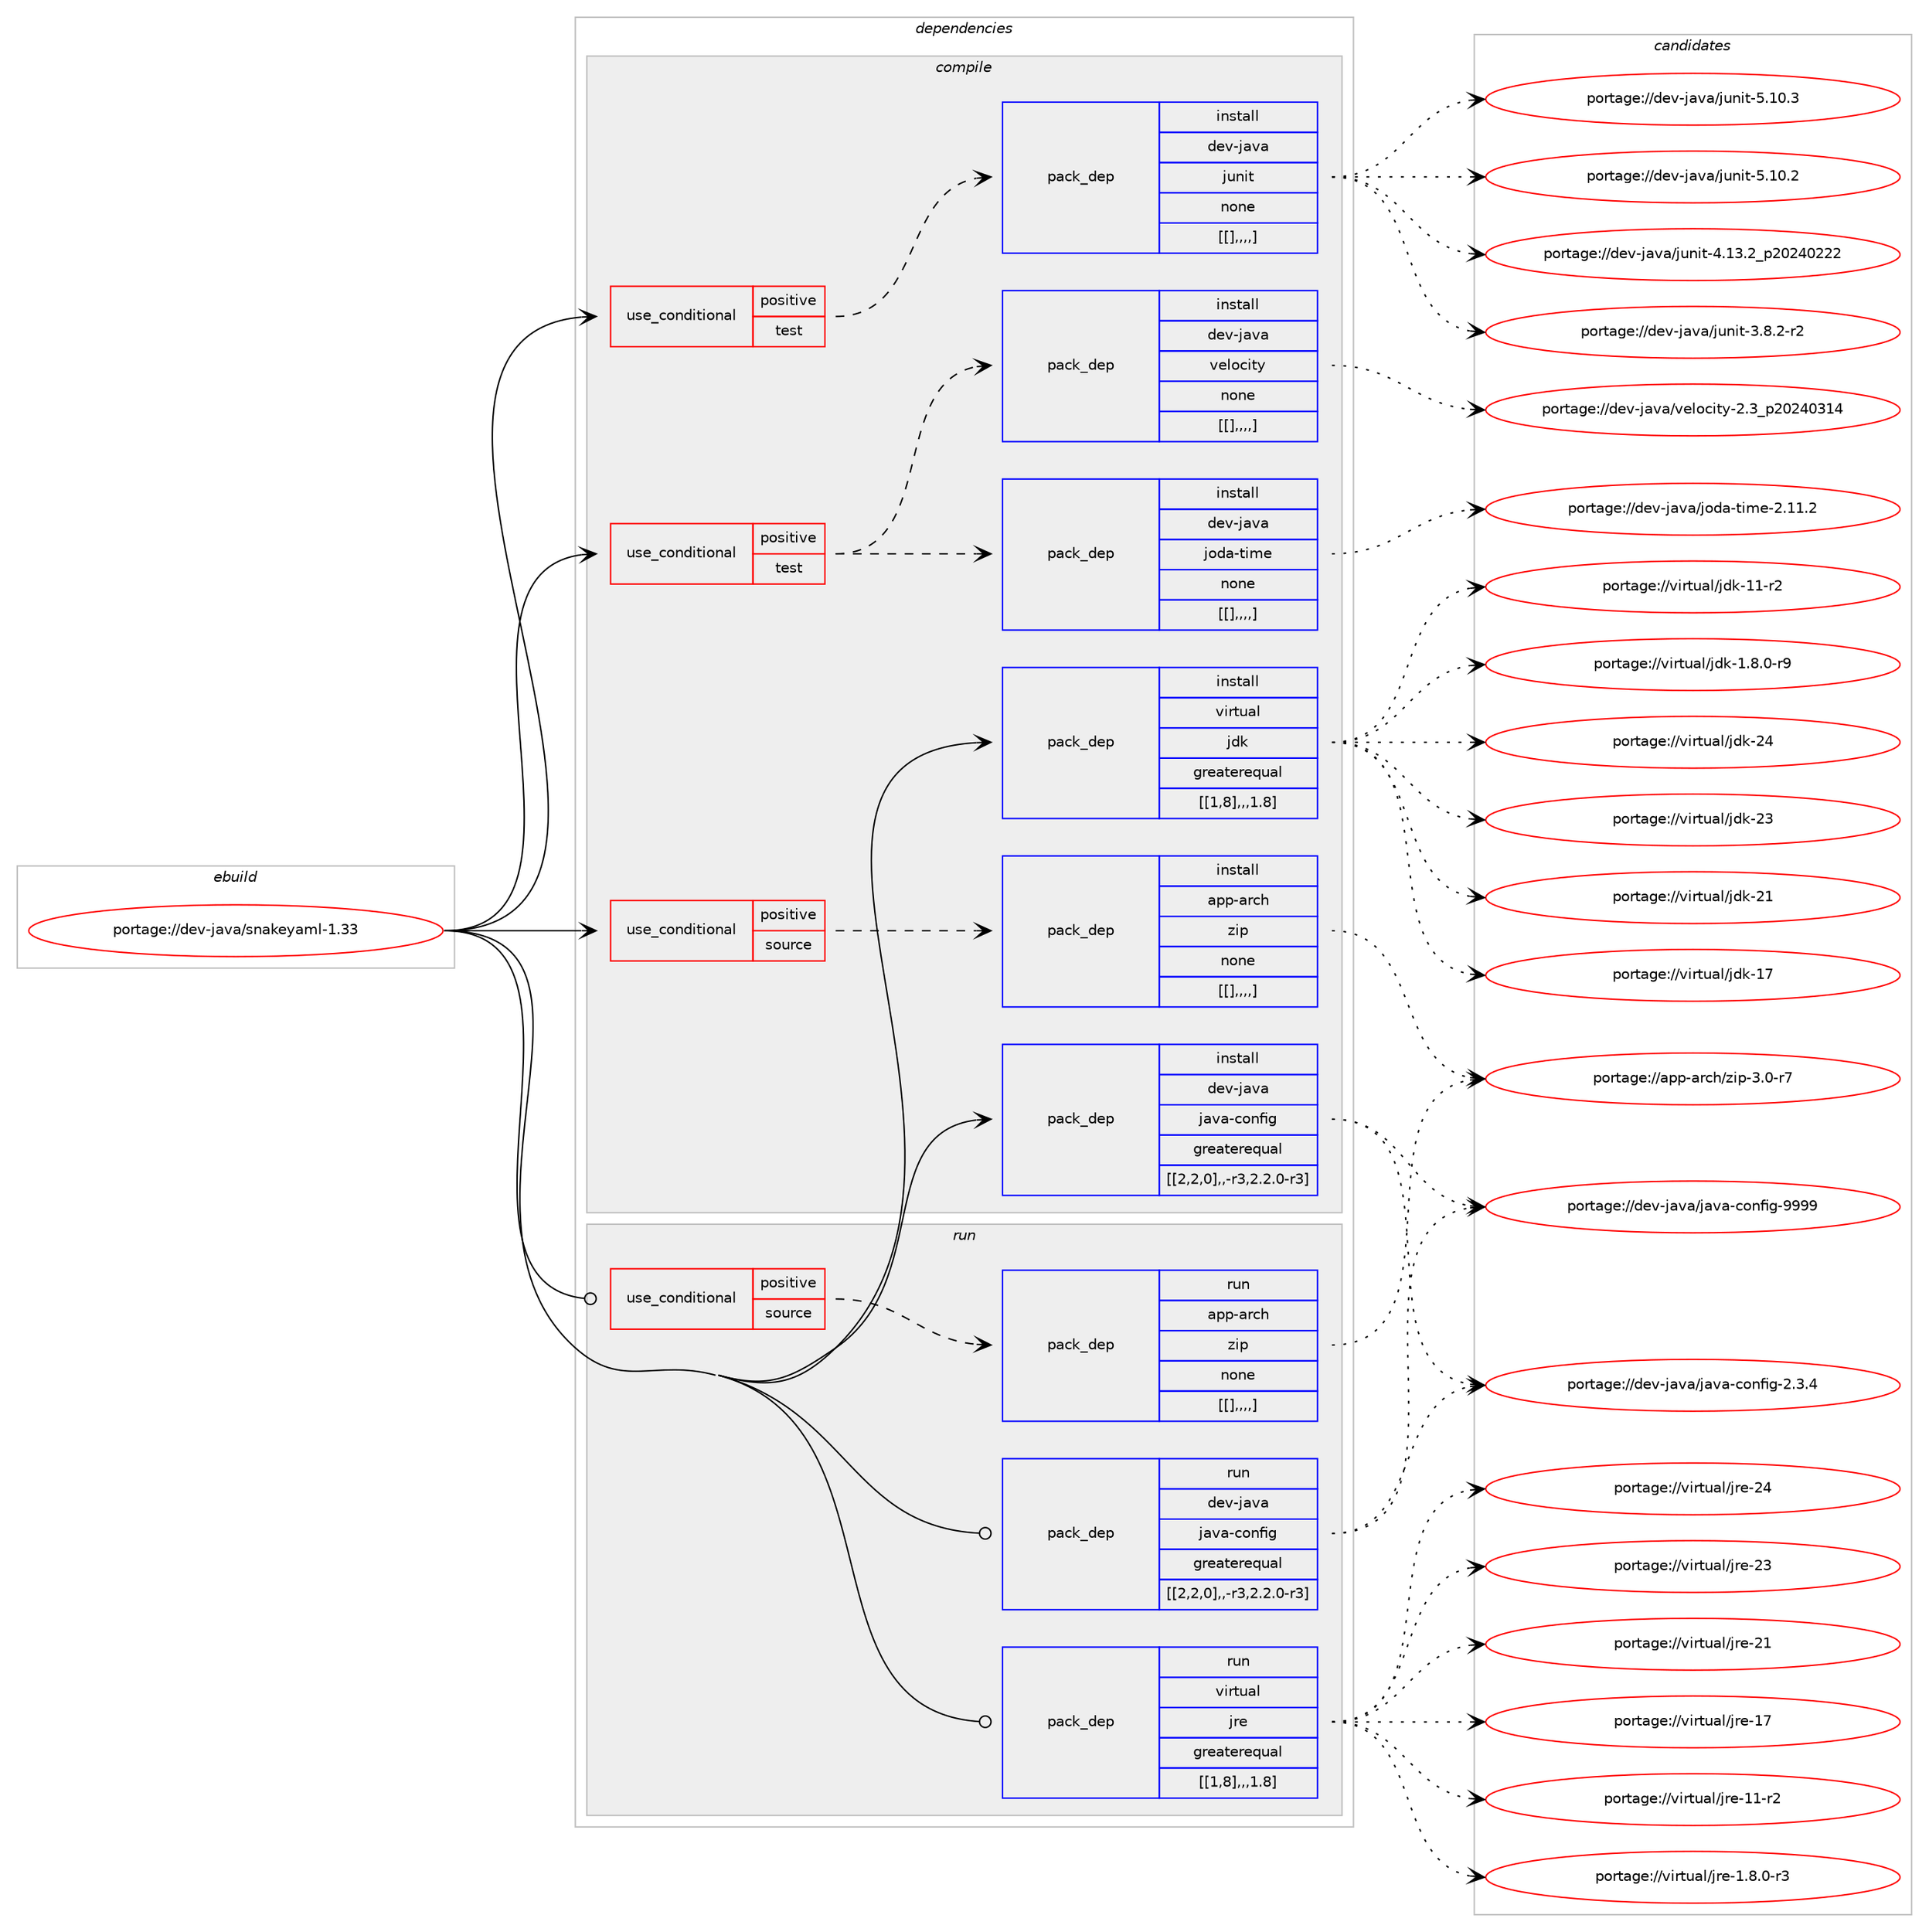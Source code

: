 digraph prolog {

# *************
# Graph options
# *************

newrank=true;
concentrate=true;
compound=true;
graph [rankdir=LR,fontname=Helvetica,fontsize=10,ranksep=1.5];#, ranksep=2.5, nodesep=0.2];
edge  [arrowhead=vee];
node  [fontname=Helvetica,fontsize=10];

# **********
# The ebuild
# **********

subgraph cluster_leftcol {
color=gray;
label=<<i>ebuild</i>>;
id [label="portage://dev-java/snakeyaml-1.33", color=red, width=4, href="../dev-java/snakeyaml-1.33.svg"];
}

# ****************
# The dependencies
# ****************

subgraph cluster_midcol {
color=gray;
label=<<i>dependencies</i>>;
subgraph cluster_compile {
fillcolor="#eeeeee";
style=filled;
label=<<i>compile</i>>;
subgraph cond23111 {
dependency97724 [label=<<TABLE BORDER="0" CELLBORDER="1" CELLSPACING="0" CELLPADDING="4"><TR><TD ROWSPAN="3" CELLPADDING="10">use_conditional</TD></TR><TR><TD>positive</TD></TR><TR><TD>source</TD></TR></TABLE>>, shape=none, color=red];
subgraph pack73559 {
dependency97725 [label=<<TABLE BORDER="0" CELLBORDER="1" CELLSPACING="0" CELLPADDING="4" WIDTH="220"><TR><TD ROWSPAN="6" CELLPADDING="30">pack_dep</TD></TR><TR><TD WIDTH="110">install</TD></TR><TR><TD>app-arch</TD></TR><TR><TD>zip</TD></TR><TR><TD>none</TD></TR><TR><TD>[[],,,,]</TD></TR></TABLE>>, shape=none, color=blue];
}
dependency97724:e -> dependency97725:w [weight=20,style="dashed",arrowhead="vee"];
}
id:e -> dependency97724:w [weight=20,style="solid",arrowhead="vee"];
subgraph cond23112 {
dependency97726 [label=<<TABLE BORDER="0" CELLBORDER="1" CELLSPACING="0" CELLPADDING="4"><TR><TD ROWSPAN="3" CELLPADDING="10">use_conditional</TD></TR><TR><TD>positive</TD></TR><TR><TD>test</TD></TR></TABLE>>, shape=none, color=red];
subgraph pack73560 {
dependency97727 [label=<<TABLE BORDER="0" CELLBORDER="1" CELLSPACING="0" CELLPADDING="4" WIDTH="220"><TR><TD ROWSPAN="6" CELLPADDING="30">pack_dep</TD></TR><TR><TD WIDTH="110">install</TD></TR><TR><TD>dev-java</TD></TR><TR><TD>junit</TD></TR><TR><TD>none</TD></TR><TR><TD>[[],,,,]</TD></TR></TABLE>>, shape=none, color=blue];
}
dependency97726:e -> dependency97727:w [weight=20,style="dashed",arrowhead="vee"];
}
id:e -> dependency97726:w [weight=20,style="solid",arrowhead="vee"];
subgraph cond23113 {
dependency97728 [label=<<TABLE BORDER="0" CELLBORDER="1" CELLSPACING="0" CELLPADDING="4"><TR><TD ROWSPAN="3" CELLPADDING="10">use_conditional</TD></TR><TR><TD>positive</TD></TR><TR><TD>test</TD></TR></TABLE>>, shape=none, color=red];
subgraph pack73561 {
dependency97729 [label=<<TABLE BORDER="0" CELLBORDER="1" CELLSPACING="0" CELLPADDING="4" WIDTH="220"><TR><TD ROWSPAN="6" CELLPADDING="30">pack_dep</TD></TR><TR><TD WIDTH="110">install</TD></TR><TR><TD>dev-java</TD></TR><TR><TD>velocity</TD></TR><TR><TD>none</TD></TR><TR><TD>[[],,,,]</TD></TR></TABLE>>, shape=none, color=blue];
}
dependency97728:e -> dependency97729:w [weight=20,style="dashed",arrowhead="vee"];
subgraph pack73562 {
dependency97730 [label=<<TABLE BORDER="0" CELLBORDER="1" CELLSPACING="0" CELLPADDING="4" WIDTH="220"><TR><TD ROWSPAN="6" CELLPADDING="30">pack_dep</TD></TR><TR><TD WIDTH="110">install</TD></TR><TR><TD>dev-java</TD></TR><TR><TD>joda-time</TD></TR><TR><TD>none</TD></TR><TR><TD>[[],,,,]</TD></TR></TABLE>>, shape=none, color=blue];
}
dependency97728:e -> dependency97730:w [weight=20,style="dashed",arrowhead="vee"];
}
id:e -> dependency97728:w [weight=20,style="solid",arrowhead="vee"];
subgraph pack73563 {
dependency97731 [label=<<TABLE BORDER="0" CELLBORDER="1" CELLSPACING="0" CELLPADDING="4" WIDTH="220"><TR><TD ROWSPAN="6" CELLPADDING="30">pack_dep</TD></TR><TR><TD WIDTH="110">install</TD></TR><TR><TD>dev-java</TD></TR><TR><TD>java-config</TD></TR><TR><TD>greaterequal</TD></TR><TR><TD>[[2,2,0],,-r3,2.2.0-r3]</TD></TR></TABLE>>, shape=none, color=blue];
}
id:e -> dependency97731:w [weight=20,style="solid",arrowhead="vee"];
subgraph pack73564 {
dependency97732 [label=<<TABLE BORDER="0" CELLBORDER="1" CELLSPACING="0" CELLPADDING="4" WIDTH="220"><TR><TD ROWSPAN="6" CELLPADDING="30">pack_dep</TD></TR><TR><TD WIDTH="110">install</TD></TR><TR><TD>virtual</TD></TR><TR><TD>jdk</TD></TR><TR><TD>greaterequal</TD></TR><TR><TD>[[1,8],,,1.8]</TD></TR></TABLE>>, shape=none, color=blue];
}
id:e -> dependency97732:w [weight=20,style="solid",arrowhead="vee"];
}
subgraph cluster_compileandrun {
fillcolor="#eeeeee";
style=filled;
label=<<i>compile and run</i>>;
}
subgraph cluster_run {
fillcolor="#eeeeee";
style=filled;
label=<<i>run</i>>;
subgraph cond23114 {
dependency97733 [label=<<TABLE BORDER="0" CELLBORDER="1" CELLSPACING="0" CELLPADDING="4"><TR><TD ROWSPAN="3" CELLPADDING="10">use_conditional</TD></TR><TR><TD>positive</TD></TR><TR><TD>source</TD></TR></TABLE>>, shape=none, color=red];
subgraph pack73565 {
dependency97734 [label=<<TABLE BORDER="0" CELLBORDER="1" CELLSPACING="0" CELLPADDING="4" WIDTH="220"><TR><TD ROWSPAN="6" CELLPADDING="30">pack_dep</TD></TR><TR><TD WIDTH="110">run</TD></TR><TR><TD>app-arch</TD></TR><TR><TD>zip</TD></TR><TR><TD>none</TD></TR><TR><TD>[[],,,,]</TD></TR></TABLE>>, shape=none, color=blue];
}
dependency97733:e -> dependency97734:w [weight=20,style="dashed",arrowhead="vee"];
}
id:e -> dependency97733:w [weight=20,style="solid",arrowhead="odot"];
subgraph pack73566 {
dependency97735 [label=<<TABLE BORDER="0" CELLBORDER="1" CELLSPACING="0" CELLPADDING="4" WIDTH="220"><TR><TD ROWSPAN="6" CELLPADDING="30">pack_dep</TD></TR><TR><TD WIDTH="110">run</TD></TR><TR><TD>dev-java</TD></TR><TR><TD>java-config</TD></TR><TR><TD>greaterequal</TD></TR><TR><TD>[[2,2,0],,-r3,2.2.0-r3]</TD></TR></TABLE>>, shape=none, color=blue];
}
id:e -> dependency97735:w [weight=20,style="solid",arrowhead="odot"];
subgraph pack73567 {
dependency97736 [label=<<TABLE BORDER="0" CELLBORDER="1" CELLSPACING="0" CELLPADDING="4" WIDTH="220"><TR><TD ROWSPAN="6" CELLPADDING="30">pack_dep</TD></TR><TR><TD WIDTH="110">run</TD></TR><TR><TD>virtual</TD></TR><TR><TD>jre</TD></TR><TR><TD>greaterequal</TD></TR><TR><TD>[[1,8],,,1.8]</TD></TR></TABLE>>, shape=none, color=blue];
}
id:e -> dependency97736:w [weight=20,style="solid",arrowhead="odot"];
}
}

# **************
# The candidates
# **************

subgraph cluster_choices {
rank=same;
color=gray;
label=<<i>candidates</i>>;

subgraph choice73559 {
color=black;
nodesep=1;
choice9711211245971149910447122105112455146484511455 [label="portage://app-arch/zip-3.0-r7", color=red, width=4,href="../app-arch/zip-3.0-r7.svg"];
dependency97725:e -> choice9711211245971149910447122105112455146484511455:w [style=dotted,weight="100"];
}
subgraph choice73560 {
color=black;
nodesep=1;
choice1001011184510697118974710611711010511645534649484651 [label="portage://dev-java/junit-5.10.3", color=red, width=4,href="../dev-java/junit-5.10.3.svg"];
choice1001011184510697118974710611711010511645534649484650 [label="portage://dev-java/junit-5.10.2", color=red, width=4,href="../dev-java/junit-5.10.2.svg"];
choice1001011184510697118974710611711010511645524649514650951125048505248505050 [label="portage://dev-java/junit-4.13.2_p20240222", color=red, width=4,href="../dev-java/junit-4.13.2_p20240222.svg"];
choice100101118451069711897471061171101051164551465646504511450 [label="portage://dev-java/junit-3.8.2-r2", color=red, width=4,href="../dev-java/junit-3.8.2-r2.svg"];
dependency97727:e -> choice1001011184510697118974710611711010511645534649484651:w [style=dotted,weight="100"];
dependency97727:e -> choice1001011184510697118974710611711010511645534649484650:w [style=dotted,weight="100"];
dependency97727:e -> choice1001011184510697118974710611711010511645524649514650951125048505248505050:w [style=dotted,weight="100"];
dependency97727:e -> choice100101118451069711897471061171101051164551465646504511450:w [style=dotted,weight="100"];
}
subgraph choice73561 {
color=black;
nodesep=1;
choice100101118451069711897471181011081119910511612145504651951125048505248514952 [label="portage://dev-java/velocity-2.3_p20240314", color=red, width=4,href="../dev-java/velocity-2.3_p20240314.svg"];
dependency97729:e -> choice100101118451069711897471181011081119910511612145504651951125048505248514952:w [style=dotted,weight="100"];
}
subgraph choice73562 {
color=black;
nodesep=1;
choice10010111845106971189747106111100974511610510910145504649494650 [label="portage://dev-java/joda-time-2.11.2", color=red, width=4,href="../dev-java/joda-time-2.11.2.svg"];
dependency97730:e -> choice10010111845106971189747106111100974511610510910145504649494650:w [style=dotted,weight="100"];
}
subgraph choice73563 {
color=black;
nodesep=1;
choice10010111845106971189747106971189745991111101021051034557575757 [label="portage://dev-java/java-config-9999", color=red, width=4,href="../dev-java/java-config-9999.svg"];
choice1001011184510697118974710697118974599111110102105103455046514652 [label="portage://dev-java/java-config-2.3.4", color=red, width=4,href="../dev-java/java-config-2.3.4.svg"];
dependency97731:e -> choice10010111845106971189747106971189745991111101021051034557575757:w [style=dotted,weight="100"];
dependency97731:e -> choice1001011184510697118974710697118974599111110102105103455046514652:w [style=dotted,weight="100"];
}
subgraph choice73564 {
color=black;
nodesep=1;
choice1181051141161179710847106100107455052 [label="portage://virtual/jdk-24", color=red, width=4,href="../virtual/jdk-24.svg"];
choice1181051141161179710847106100107455051 [label="portage://virtual/jdk-23", color=red, width=4,href="../virtual/jdk-23.svg"];
choice1181051141161179710847106100107455049 [label="portage://virtual/jdk-21", color=red, width=4,href="../virtual/jdk-21.svg"];
choice1181051141161179710847106100107454955 [label="portage://virtual/jdk-17", color=red, width=4,href="../virtual/jdk-17.svg"];
choice11810511411611797108471061001074549494511450 [label="portage://virtual/jdk-11-r2", color=red, width=4,href="../virtual/jdk-11-r2.svg"];
choice11810511411611797108471061001074549465646484511457 [label="portage://virtual/jdk-1.8.0-r9", color=red, width=4,href="../virtual/jdk-1.8.0-r9.svg"];
dependency97732:e -> choice1181051141161179710847106100107455052:w [style=dotted,weight="100"];
dependency97732:e -> choice1181051141161179710847106100107455051:w [style=dotted,weight="100"];
dependency97732:e -> choice1181051141161179710847106100107455049:w [style=dotted,weight="100"];
dependency97732:e -> choice1181051141161179710847106100107454955:w [style=dotted,weight="100"];
dependency97732:e -> choice11810511411611797108471061001074549494511450:w [style=dotted,weight="100"];
dependency97732:e -> choice11810511411611797108471061001074549465646484511457:w [style=dotted,weight="100"];
}
subgraph choice73565 {
color=black;
nodesep=1;
choice9711211245971149910447122105112455146484511455 [label="portage://app-arch/zip-3.0-r7", color=red, width=4,href="../app-arch/zip-3.0-r7.svg"];
dependency97734:e -> choice9711211245971149910447122105112455146484511455:w [style=dotted,weight="100"];
}
subgraph choice73566 {
color=black;
nodesep=1;
choice10010111845106971189747106971189745991111101021051034557575757 [label="portage://dev-java/java-config-9999", color=red, width=4,href="../dev-java/java-config-9999.svg"];
choice1001011184510697118974710697118974599111110102105103455046514652 [label="portage://dev-java/java-config-2.3.4", color=red, width=4,href="../dev-java/java-config-2.3.4.svg"];
dependency97735:e -> choice10010111845106971189747106971189745991111101021051034557575757:w [style=dotted,weight="100"];
dependency97735:e -> choice1001011184510697118974710697118974599111110102105103455046514652:w [style=dotted,weight="100"];
}
subgraph choice73567 {
color=black;
nodesep=1;
choice1181051141161179710847106114101455052 [label="portage://virtual/jre-24", color=red, width=4,href="../virtual/jre-24.svg"];
choice1181051141161179710847106114101455051 [label="portage://virtual/jre-23", color=red, width=4,href="../virtual/jre-23.svg"];
choice1181051141161179710847106114101455049 [label="portage://virtual/jre-21", color=red, width=4,href="../virtual/jre-21.svg"];
choice1181051141161179710847106114101454955 [label="portage://virtual/jre-17", color=red, width=4,href="../virtual/jre-17.svg"];
choice11810511411611797108471061141014549494511450 [label="portage://virtual/jre-11-r2", color=red, width=4,href="../virtual/jre-11-r2.svg"];
choice11810511411611797108471061141014549465646484511451 [label="portage://virtual/jre-1.8.0-r3", color=red, width=4,href="../virtual/jre-1.8.0-r3.svg"];
dependency97736:e -> choice1181051141161179710847106114101455052:w [style=dotted,weight="100"];
dependency97736:e -> choice1181051141161179710847106114101455051:w [style=dotted,weight="100"];
dependency97736:e -> choice1181051141161179710847106114101455049:w [style=dotted,weight="100"];
dependency97736:e -> choice1181051141161179710847106114101454955:w [style=dotted,weight="100"];
dependency97736:e -> choice11810511411611797108471061141014549494511450:w [style=dotted,weight="100"];
dependency97736:e -> choice11810511411611797108471061141014549465646484511451:w [style=dotted,weight="100"];
}
}

}
